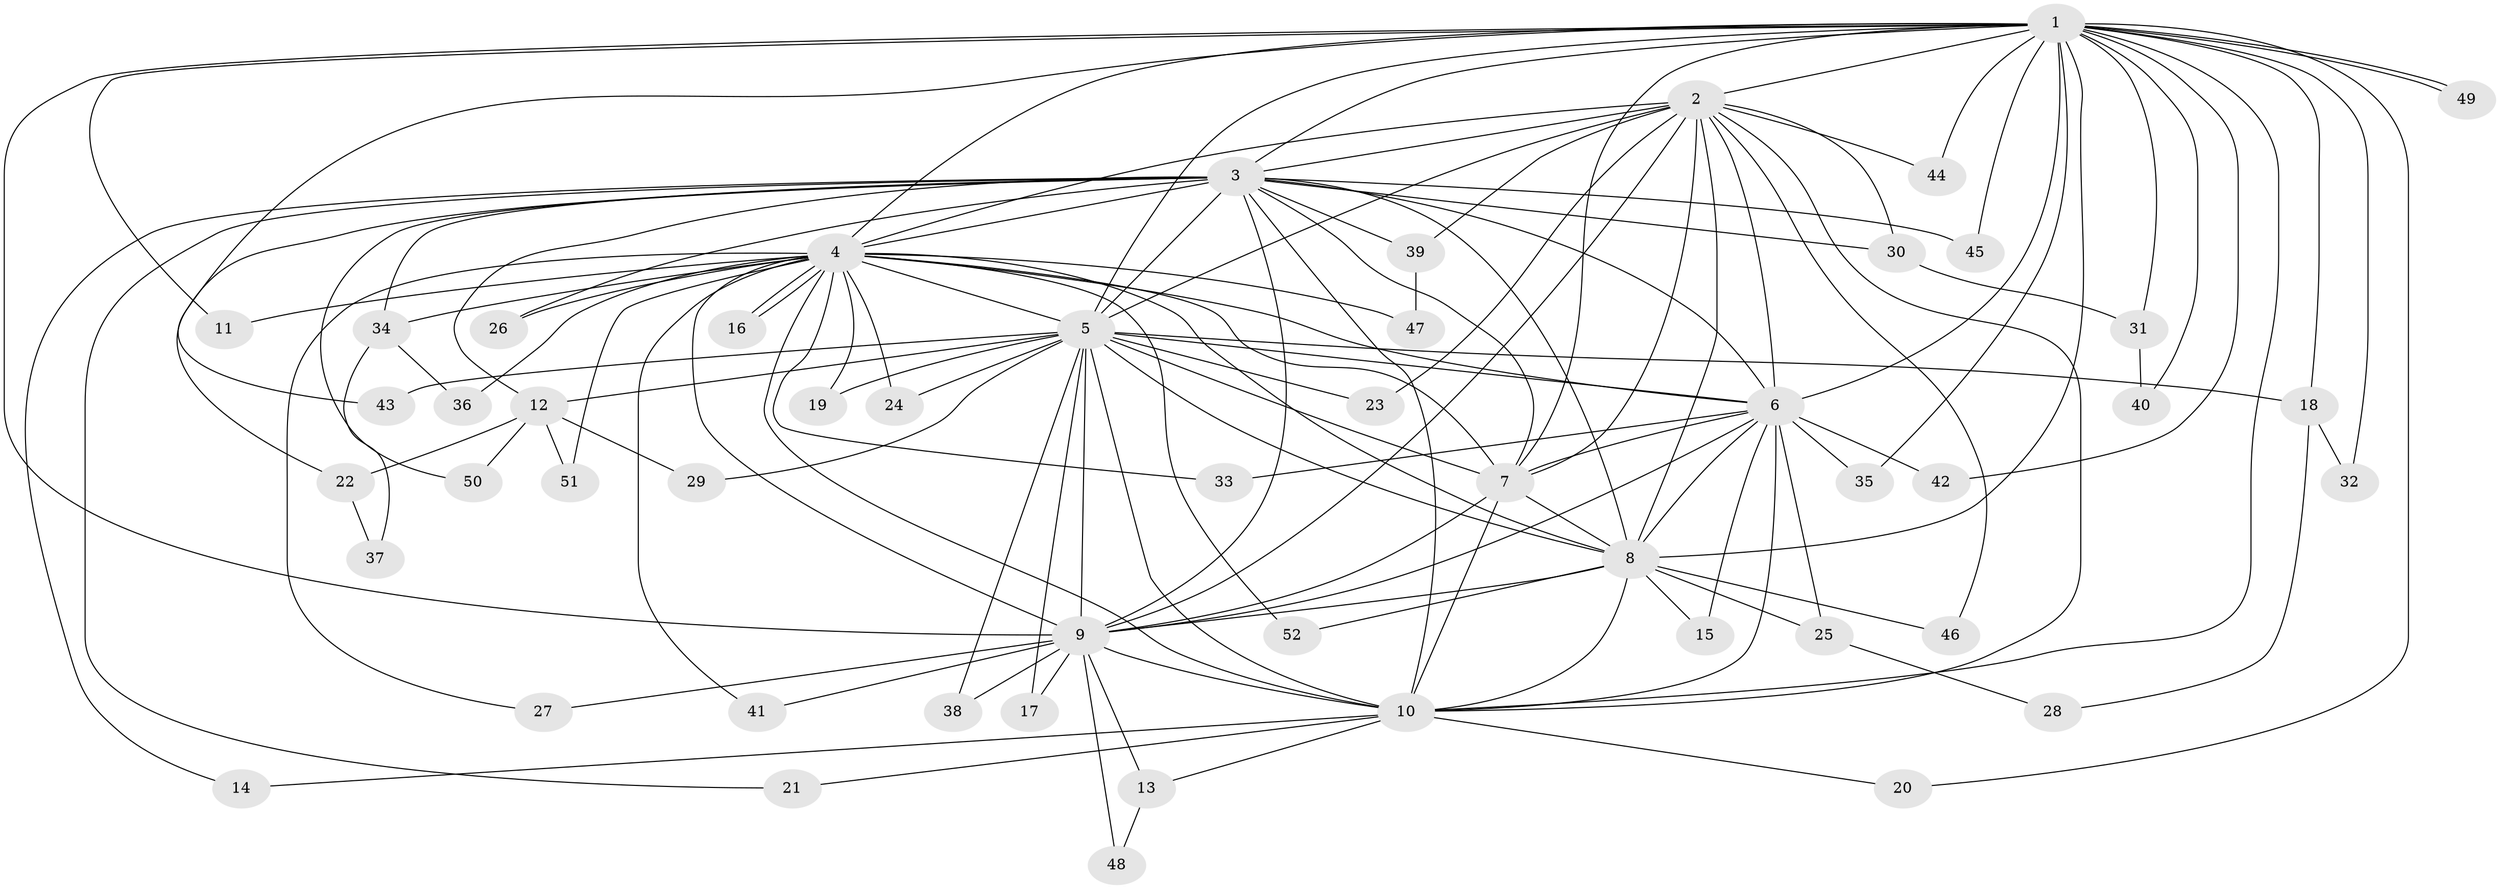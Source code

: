 // Generated by graph-tools (version 1.1) at 2025/49/03/09/25 03:49:39]
// undirected, 52 vertices, 129 edges
graph export_dot {
graph [start="1"]
  node [color=gray90,style=filled];
  1;
  2;
  3;
  4;
  5;
  6;
  7;
  8;
  9;
  10;
  11;
  12;
  13;
  14;
  15;
  16;
  17;
  18;
  19;
  20;
  21;
  22;
  23;
  24;
  25;
  26;
  27;
  28;
  29;
  30;
  31;
  32;
  33;
  34;
  35;
  36;
  37;
  38;
  39;
  40;
  41;
  42;
  43;
  44;
  45;
  46;
  47;
  48;
  49;
  50;
  51;
  52;
  1 -- 2;
  1 -- 3;
  1 -- 4;
  1 -- 5;
  1 -- 6;
  1 -- 7;
  1 -- 8;
  1 -- 9;
  1 -- 10;
  1 -- 11;
  1 -- 18;
  1 -- 20;
  1 -- 31;
  1 -- 32;
  1 -- 35;
  1 -- 40;
  1 -- 42;
  1 -- 43;
  1 -- 44;
  1 -- 45;
  1 -- 49;
  1 -- 49;
  2 -- 3;
  2 -- 4;
  2 -- 5;
  2 -- 6;
  2 -- 7;
  2 -- 8;
  2 -- 9;
  2 -- 10;
  2 -- 23;
  2 -- 30;
  2 -- 39;
  2 -- 44;
  2 -- 46;
  3 -- 4;
  3 -- 5;
  3 -- 6;
  3 -- 7;
  3 -- 8;
  3 -- 9;
  3 -- 10;
  3 -- 12;
  3 -- 14;
  3 -- 21;
  3 -- 22;
  3 -- 26;
  3 -- 30;
  3 -- 34;
  3 -- 39;
  3 -- 45;
  3 -- 50;
  4 -- 5;
  4 -- 6;
  4 -- 7;
  4 -- 8;
  4 -- 9;
  4 -- 10;
  4 -- 11;
  4 -- 16;
  4 -- 16;
  4 -- 19;
  4 -- 24;
  4 -- 26;
  4 -- 27;
  4 -- 33;
  4 -- 34;
  4 -- 36;
  4 -- 41;
  4 -- 47;
  4 -- 51;
  4 -- 52;
  5 -- 6;
  5 -- 7;
  5 -- 8;
  5 -- 9;
  5 -- 10;
  5 -- 12;
  5 -- 17;
  5 -- 18;
  5 -- 19;
  5 -- 23;
  5 -- 24;
  5 -- 29;
  5 -- 38;
  5 -- 43;
  6 -- 7;
  6 -- 8;
  6 -- 9;
  6 -- 10;
  6 -- 15;
  6 -- 25;
  6 -- 33;
  6 -- 35;
  6 -- 42;
  7 -- 8;
  7 -- 9;
  7 -- 10;
  8 -- 9;
  8 -- 10;
  8 -- 15;
  8 -- 25;
  8 -- 46;
  8 -- 52;
  9 -- 10;
  9 -- 13;
  9 -- 17;
  9 -- 27;
  9 -- 38;
  9 -- 41;
  9 -- 48;
  10 -- 13;
  10 -- 14;
  10 -- 20;
  10 -- 21;
  12 -- 22;
  12 -- 29;
  12 -- 50;
  12 -- 51;
  13 -- 48;
  18 -- 28;
  18 -- 32;
  22 -- 37;
  25 -- 28;
  30 -- 31;
  31 -- 40;
  34 -- 36;
  34 -- 37;
  39 -- 47;
}
